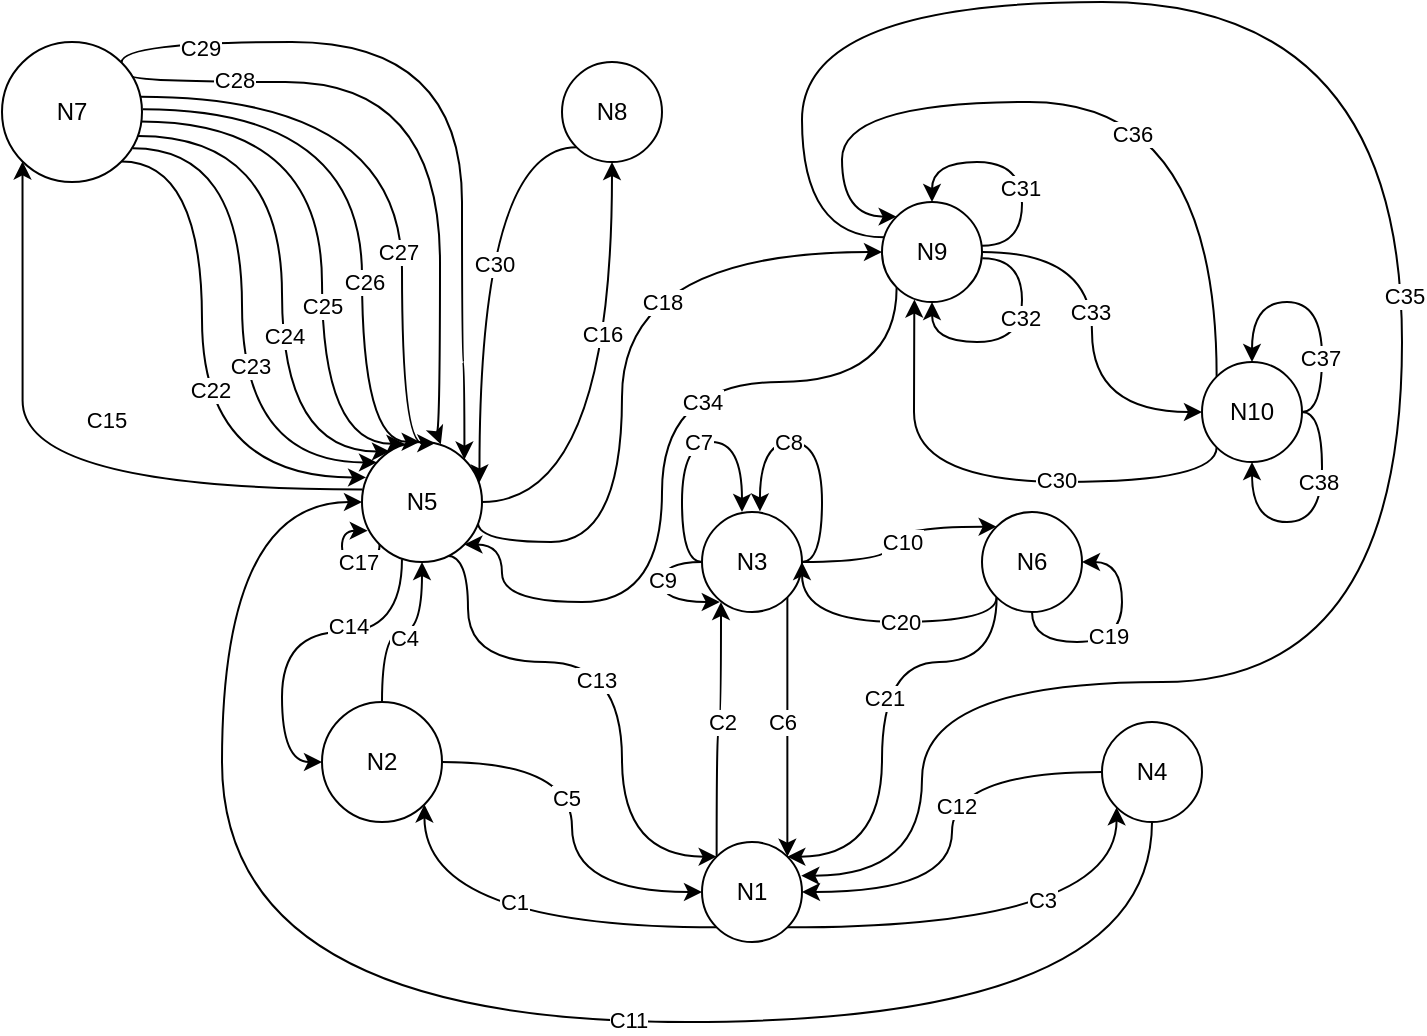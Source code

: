 <mxfile version="21.1.2" type="device">
  <diagram name="Страница 1" id="8CbFmlwksHfxtFffF9iG">
    <mxGraphModel dx="2514" dy="1096" grid="1" gridSize="10" guides="1" tooltips="1" connect="1" arrows="1" fold="1" page="1" pageScale="1" pageWidth="827" pageHeight="1169" math="0" shadow="0">
      <root>
        <mxCell id="0" />
        <mxCell id="1" parent="0" />
        <mxCell id="jedloqx28jn0vcMNuLZX-17" style="edgeStyle=orthogonalEdgeStyle;rounded=0;orthogonalLoop=1;jettySize=auto;html=1;exitX=0;exitY=1;exitDx=0;exitDy=0;entryX=1;entryY=1;entryDx=0;entryDy=0;curved=1;" parent="1" source="jedloqx28jn0vcMNuLZX-5" target="jedloqx28jn0vcMNuLZX-6" edge="1">
          <mxGeometry relative="1" as="geometry" />
        </mxCell>
        <mxCell id="jedloqx28jn0vcMNuLZX-23" value="&lt;div&gt;C1&lt;/div&gt;" style="edgeLabel;html=1;align=center;verticalAlign=middle;resizable=0;points=[];" parent="jedloqx28jn0vcMNuLZX-17" vertex="1" connectable="0">
          <mxGeometry x="-0.253" y="-5" relative="1" as="geometry">
            <mxPoint x="-24" y="-8" as="offset" />
          </mxGeometry>
        </mxCell>
        <mxCell id="jedloqx28jn0vcMNuLZX-18" style="edgeStyle=orthogonalEdgeStyle;rounded=0;orthogonalLoop=1;jettySize=auto;html=1;exitX=0;exitY=0;exitDx=0;exitDy=0;curved=1;entryX=0.19;entryY=0.901;entryDx=0;entryDy=0;entryPerimeter=0;" parent="1" source="jedloqx28jn0vcMNuLZX-5" target="jedloqx28jn0vcMNuLZX-7" edge="1">
          <mxGeometry relative="1" as="geometry" />
        </mxCell>
        <mxCell id="jedloqx28jn0vcMNuLZX-24" value="&lt;div&gt;C2&lt;/div&gt;" style="edgeLabel;html=1;align=center;verticalAlign=middle;resizable=0;points=[];" parent="jedloqx28jn0vcMNuLZX-18" vertex="1" connectable="0">
          <mxGeometry x="-0.278" y="-2" relative="1" as="geometry">
            <mxPoint y="-21" as="offset" />
          </mxGeometry>
        </mxCell>
        <mxCell id="jedloqx28jn0vcMNuLZX-19" style="edgeStyle=orthogonalEdgeStyle;rounded=0;orthogonalLoop=1;jettySize=auto;html=1;exitX=1;exitY=1;exitDx=0;exitDy=0;entryX=0;entryY=1;entryDx=0;entryDy=0;curved=1;" parent="1" source="jedloqx28jn0vcMNuLZX-5" target="jedloqx28jn0vcMNuLZX-8" edge="1">
          <mxGeometry relative="1" as="geometry" />
        </mxCell>
        <mxCell id="jedloqx28jn0vcMNuLZX-25" value="C3" style="edgeLabel;html=1;align=center;verticalAlign=middle;resizable=0;points=[];" parent="jedloqx28jn0vcMNuLZX-19" vertex="1" connectable="0">
          <mxGeometry x="0.134" y="7" relative="1" as="geometry">
            <mxPoint y="-7" as="offset" />
          </mxGeometry>
        </mxCell>
        <mxCell id="jedloqx28jn0vcMNuLZX-5" value="N1" style="ellipse;whiteSpace=wrap;html=1;aspect=fixed;" parent="1" vertex="1">
          <mxGeometry x="340" y="750" width="50" height="50" as="geometry" />
        </mxCell>
        <mxCell id="jedloqx28jn0vcMNuLZX-20" style="edgeStyle=orthogonalEdgeStyle;rounded=0;orthogonalLoop=1;jettySize=auto;html=1;exitX=1;exitY=0.5;exitDx=0;exitDy=0;entryX=0;entryY=0.5;entryDx=0;entryDy=0;curved=1;" parent="1" source="jedloqx28jn0vcMNuLZX-6" target="jedloqx28jn0vcMNuLZX-5" edge="1">
          <mxGeometry relative="1" as="geometry" />
        </mxCell>
        <mxCell id="jedloqx28jn0vcMNuLZX-22" value="&lt;div&gt;C5&lt;/div&gt;" style="edgeLabel;html=1;align=center;verticalAlign=middle;resizable=0;points=[];" parent="jedloqx28jn0vcMNuLZX-20" vertex="1" connectable="0">
          <mxGeometry x="-0.194" y="-2" relative="1" as="geometry">
            <mxPoint x="-1" y="4" as="offset" />
          </mxGeometry>
        </mxCell>
        <mxCell id="jedloqx28jn0vcMNuLZX-21" style="edgeStyle=orthogonalEdgeStyle;rounded=0;orthogonalLoop=1;jettySize=auto;html=1;exitX=0.5;exitY=0;exitDx=0;exitDy=0;entryX=0.5;entryY=1;entryDx=0;entryDy=0;curved=1;" parent="1" source="jedloqx28jn0vcMNuLZX-6" target="jedloqx28jn0vcMNuLZX-9" edge="1">
          <mxGeometry relative="1" as="geometry" />
        </mxCell>
        <mxCell id="jedloqx28jn0vcMNuLZX-26" value="C4" style="edgeLabel;html=1;align=center;verticalAlign=middle;resizable=0;points=[];" parent="jedloqx28jn0vcMNuLZX-21" vertex="1" connectable="0">
          <mxGeometry x="0.143" y="1" relative="1" as="geometry">
            <mxPoint x="-6" y="4" as="offset" />
          </mxGeometry>
        </mxCell>
        <mxCell id="jedloqx28jn0vcMNuLZX-6" value="N2" style="ellipse;whiteSpace=wrap;html=1;aspect=fixed;" parent="1" vertex="1">
          <mxGeometry x="150" y="680" width="60" height="60" as="geometry" />
        </mxCell>
        <mxCell id="jedloqx28jn0vcMNuLZX-27" style="edgeStyle=orthogonalEdgeStyle;rounded=0;orthogonalLoop=1;jettySize=auto;html=1;exitX=1;exitY=1;exitDx=0;exitDy=0;entryX=1;entryY=0;entryDx=0;entryDy=0;curved=1;" parent="1" source="jedloqx28jn0vcMNuLZX-7" target="jedloqx28jn0vcMNuLZX-5" edge="1">
          <mxGeometry relative="1" as="geometry" />
        </mxCell>
        <mxCell id="jedloqx28jn0vcMNuLZX-29" value="&lt;div&gt;C6&lt;/div&gt;" style="edgeLabel;html=1;align=center;verticalAlign=middle;resizable=0;points=[];" parent="jedloqx28jn0vcMNuLZX-27" vertex="1" connectable="0">
          <mxGeometry x="0.054" y="4" relative="1" as="geometry">
            <mxPoint x="-7" y="-6" as="offset" />
          </mxGeometry>
        </mxCell>
        <mxCell id="yAhBsMz5c8Y_RLKuhSOs-9" value="C10" style="edgeStyle=orthogonalEdgeStyle;shape=connector;curved=1;rounded=0;orthogonalLoop=1;jettySize=auto;html=1;exitX=1;exitY=0.5;exitDx=0;exitDy=0;entryX=0;entryY=0;entryDx=0;entryDy=0;labelBackgroundColor=default;strokeColor=default;fontFamily=Helvetica;fontSize=11;fontColor=default;endArrow=classic;" parent="1" source="jedloqx28jn0vcMNuLZX-7" target="jedloqx28jn0vcMNuLZX-10" edge="1">
          <mxGeometry x="-0.044" y="-5" relative="1" as="geometry">
            <Array as="points">
              <mxPoint x="435" y="610" />
              <mxPoint x="435" y="592" />
            </Array>
            <mxPoint as="offset" />
          </mxGeometry>
        </mxCell>
        <mxCell id="jedloqx28jn0vcMNuLZX-7" value="&lt;div&gt;N3&lt;/div&gt;" style="ellipse;whiteSpace=wrap;html=1;aspect=fixed;" parent="1" vertex="1">
          <mxGeometry x="340" y="585" width="50" height="50" as="geometry" />
        </mxCell>
        <mxCell id="jedloqx28jn0vcMNuLZX-38" style="edgeStyle=orthogonalEdgeStyle;rounded=0;orthogonalLoop=1;jettySize=auto;html=1;exitX=0;exitY=0.5;exitDx=0;exitDy=0;entryX=1;entryY=0.5;entryDx=0;entryDy=0;curved=1;" parent="1" source="jedloqx28jn0vcMNuLZX-8" target="jedloqx28jn0vcMNuLZX-5" edge="1">
          <mxGeometry relative="1" as="geometry" />
        </mxCell>
        <mxCell id="jedloqx28jn0vcMNuLZX-43" value="C12" style="edgeLabel;html=1;align=center;verticalAlign=middle;resizable=0;points=[];" parent="jedloqx28jn0vcMNuLZX-38" vertex="1" connectable="0">
          <mxGeometry x="0.054" y="2" relative="1" as="geometry">
            <mxPoint y="-19" as="offset" />
          </mxGeometry>
        </mxCell>
        <mxCell id="yAhBsMz5c8Y_RLKuhSOs-1" style="edgeStyle=orthogonalEdgeStyle;shape=connector;curved=1;rounded=0;orthogonalLoop=1;jettySize=auto;html=1;exitX=0.5;exitY=1;exitDx=0;exitDy=0;entryX=0;entryY=0.5;entryDx=0;entryDy=0;labelBackgroundColor=default;strokeColor=default;fontFamily=Helvetica;fontSize=11;fontColor=default;endArrow=classic;" parent="1" source="jedloqx28jn0vcMNuLZX-8" target="jedloqx28jn0vcMNuLZX-9" edge="1">
          <mxGeometry relative="1" as="geometry">
            <Array as="points">
              <mxPoint x="565" y="840" />
              <mxPoint x="100" y="840" />
              <mxPoint x="100" y="580" />
            </Array>
          </mxGeometry>
        </mxCell>
        <mxCell id="yAhBsMz5c8Y_RLKuhSOs-2" value="C11" style="edgeLabel;html=1;align=center;verticalAlign=middle;resizable=0;points=[];fontSize=11;fontFamily=Helvetica;fontColor=default;" parent="yAhBsMz5c8Y_RLKuhSOs-1" vertex="1" connectable="0">
          <mxGeometry x="-0.19" y="-1" relative="1" as="geometry">
            <mxPoint as="offset" />
          </mxGeometry>
        </mxCell>
        <mxCell id="jedloqx28jn0vcMNuLZX-8" value="&lt;div&gt;N4&lt;/div&gt;" style="ellipse;whiteSpace=wrap;html=1;aspect=fixed;" parent="1" vertex="1">
          <mxGeometry x="540" y="690" width="50" height="50" as="geometry" />
        </mxCell>
        <mxCell id="jedloqx28jn0vcMNuLZX-44" style="edgeStyle=orthogonalEdgeStyle;rounded=0;orthogonalLoop=1;jettySize=auto;html=1;exitX=0.71;exitY=0.947;exitDx=0;exitDy=0;entryX=0;entryY=0;entryDx=0;entryDy=0;curved=1;exitPerimeter=0;" parent="1" source="jedloqx28jn0vcMNuLZX-9" target="jedloqx28jn0vcMNuLZX-5" edge="1">
          <mxGeometry relative="1" as="geometry">
            <Array as="points">
              <mxPoint x="223" y="607" />
              <mxPoint x="223" y="660" />
              <mxPoint x="300" y="660" />
              <mxPoint x="300" y="757" />
            </Array>
          </mxGeometry>
        </mxCell>
        <mxCell id="yAhBsMz5c8Y_RLKuhSOs-6" value="C13" style="edgeLabel;html=1;align=center;verticalAlign=middle;resizable=0;points=[];fontSize=11;fontFamily=Helvetica;fontColor=default;" parent="jedloqx28jn0vcMNuLZX-44" vertex="1" connectable="0">
          <mxGeometry x="-0.111" y="-9" relative="1" as="geometry">
            <mxPoint as="offset" />
          </mxGeometry>
        </mxCell>
        <mxCell id="jedloqx28jn0vcMNuLZX-45" style="edgeStyle=orthogonalEdgeStyle;rounded=0;orthogonalLoop=1;jettySize=auto;html=1;entryX=0;entryY=1;entryDx=0;entryDy=0;curved=1;exitX=0.004;exitY=0.395;exitDx=0;exitDy=0;exitPerimeter=0;" parent="1" source="jedloqx28jn0vcMNuLZX-9" target="jedloqx28jn0vcMNuLZX-11" edge="1">
          <mxGeometry relative="1" as="geometry">
            <mxPoint x="169" y="574" as="sourcePoint" />
          </mxGeometry>
        </mxCell>
        <mxCell id="yAhBsMz5c8Y_RLKuhSOs-8" value="C15" style="edgeLabel;html=1;align=center;verticalAlign=middle;resizable=0;points=[];fontSize=11;fontFamily=Helvetica;fontColor=default;" parent="jedloqx28jn0vcMNuLZX-45" vertex="1" connectable="0">
          <mxGeometry x="0.226" y="-41" relative="1" as="geometry">
            <mxPoint as="offset" />
          </mxGeometry>
        </mxCell>
        <mxCell id="jedloqx28jn0vcMNuLZX-50" style="edgeStyle=orthogonalEdgeStyle;rounded=0;orthogonalLoop=1;jettySize=auto;html=1;exitX=0.967;exitY=0.682;exitDx=0;exitDy=0;entryX=0;entryY=0.5;entryDx=0;entryDy=0;curved=1;exitPerimeter=0;" parent="1" source="jedloqx28jn0vcMNuLZX-9" target="jedloqx28jn0vcMNuLZX-13" edge="1">
          <mxGeometry relative="1" as="geometry">
            <Array as="points">
              <mxPoint x="229" y="591" />
              <mxPoint x="229" y="600" />
              <mxPoint x="300" y="600" />
              <mxPoint x="300" y="455" />
            </Array>
          </mxGeometry>
        </mxCell>
        <mxCell id="jedloqx28jn0vcMNuLZX-51" value="C18" style="edgeLabel;html=1;align=center;verticalAlign=middle;resizable=0;points=[];" parent="jedloqx28jn0vcMNuLZX-50" vertex="1" connectable="0">
          <mxGeometry x="0.057" y="-22" relative="1" as="geometry">
            <mxPoint x="-2" y="-13" as="offset" />
          </mxGeometry>
        </mxCell>
        <mxCell id="jedloqx28jn0vcMNuLZX-74" style="edgeStyle=orthogonalEdgeStyle;rounded=0;orthogonalLoop=1;jettySize=auto;html=1;entryX=0.5;entryY=1;entryDx=0;entryDy=0;curved=1;exitX=1;exitY=0.5;exitDx=0;exitDy=0;" parent="1" source="jedloqx28jn0vcMNuLZX-9" target="jedloqx28jn0vcMNuLZX-12" edge="1">
          <mxGeometry relative="1" as="geometry">
            <mxPoint x="250" y="580" as="sourcePoint" />
          </mxGeometry>
        </mxCell>
        <mxCell id="jedloqx28jn0vcMNuLZX-78" value="C16" style="edgeLabel;html=1;align=center;verticalAlign=middle;resizable=0;points=[];" parent="jedloqx28jn0vcMNuLZX-74" vertex="1" connectable="0">
          <mxGeometry x="0.269" y="5" relative="1" as="geometry">
            <mxPoint as="offset" />
          </mxGeometry>
        </mxCell>
        <mxCell id="jedloqx28jn0vcMNuLZX-82" style="edgeStyle=orthogonalEdgeStyle;rounded=0;orthogonalLoop=1;jettySize=auto;html=1;exitX=0.333;exitY=0.978;exitDx=0;exitDy=0;entryX=0;entryY=0.5;entryDx=0;entryDy=0;curved=1;exitPerimeter=0;" parent="1" source="jedloqx28jn0vcMNuLZX-9" target="jedloqx28jn0vcMNuLZX-6" edge="1">
          <mxGeometry relative="1" as="geometry" />
        </mxCell>
        <mxCell id="yAhBsMz5c8Y_RLKuhSOs-7" value="C14" style="edgeLabel;html=1;align=center;verticalAlign=middle;resizable=0;points=[];fontSize=11;fontFamily=Helvetica;fontColor=default;" parent="jedloqx28jn0vcMNuLZX-82" vertex="1" connectable="0">
          <mxGeometry x="-0.297" y="-3" relative="1" as="geometry">
            <mxPoint as="offset" />
          </mxGeometry>
        </mxCell>
        <mxCell id="jedloqx28jn0vcMNuLZX-9" value="&lt;div&gt;N5&lt;/div&gt;" style="ellipse;whiteSpace=wrap;html=1;aspect=fixed;" parent="1" vertex="1">
          <mxGeometry x="170" y="550" width="60" height="60" as="geometry" />
        </mxCell>
        <mxCell id="jedloqx28jn0vcMNuLZX-55" style="edgeStyle=orthogonalEdgeStyle;rounded=0;orthogonalLoop=1;jettySize=auto;html=1;exitX=0;exitY=1;exitDx=0;exitDy=0;entryX=1;entryY=0;entryDx=0;entryDy=0;curved=1;" parent="1" source="jedloqx28jn0vcMNuLZX-10" target="jedloqx28jn0vcMNuLZX-5" edge="1">
          <mxGeometry relative="1" as="geometry">
            <Array as="points">
              <mxPoint x="487" y="660" />
              <mxPoint x="430" y="660" />
              <mxPoint x="430" y="757" />
            </Array>
          </mxGeometry>
        </mxCell>
        <mxCell id="jedloqx28jn0vcMNuLZX-56" value="C21" style="edgeLabel;html=1;align=center;verticalAlign=middle;resizable=0;points=[];" parent="jedloqx28jn0vcMNuLZX-55" vertex="1" connectable="0">
          <mxGeometry x="-0.088" y="1" relative="1" as="geometry">
            <mxPoint as="offset" />
          </mxGeometry>
        </mxCell>
        <mxCell id="yAhBsMz5c8Y_RLKuhSOs-10" style="edgeStyle=orthogonalEdgeStyle;shape=connector;curved=1;rounded=0;orthogonalLoop=1;jettySize=auto;html=1;exitX=0;exitY=1;exitDx=0;exitDy=0;entryX=1;entryY=0.5;entryDx=0;entryDy=0;labelBackgroundColor=default;strokeColor=default;fontFamily=Helvetica;fontSize=11;fontColor=default;endArrow=classic;" parent="1" source="jedloqx28jn0vcMNuLZX-10" target="jedloqx28jn0vcMNuLZX-7" edge="1">
          <mxGeometry relative="1" as="geometry">
            <Array as="points">
              <mxPoint x="487" y="640" />
              <mxPoint x="390" y="640" />
            </Array>
          </mxGeometry>
        </mxCell>
        <mxCell id="yAhBsMz5c8Y_RLKuhSOs-11" value="C20" style="edgeLabel;html=1;align=center;verticalAlign=middle;resizable=0;points=[];fontSize=11;fontFamily=Helvetica;fontColor=default;" parent="yAhBsMz5c8Y_RLKuhSOs-10" vertex="1" connectable="0">
          <mxGeometry x="-0.124" relative="1" as="geometry">
            <mxPoint as="offset" />
          </mxGeometry>
        </mxCell>
        <mxCell id="jedloqx28jn0vcMNuLZX-10" value="N6" style="ellipse;whiteSpace=wrap;html=1;aspect=fixed;" parent="1" vertex="1">
          <mxGeometry x="480" y="585" width="50" height="50" as="geometry" />
        </mxCell>
        <mxCell id="jedloqx28jn0vcMNuLZX-46" style="edgeStyle=orthogonalEdgeStyle;rounded=0;orthogonalLoop=1;jettySize=auto;html=1;exitX=1;exitY=1;exitDx=0;exitDy=0;curved=1;entryX=0.034;entryY=0.295;entryDx=0;entryDy=0;entryPerimeter=0;" parent="1" source="jedloqx28jn0vcMNuLZX-11" target="jedloqx28jn0vcMNuLZX-9" edge="1">
          <mxGeometry relative="1" as="geometry">
            <mxPoint x="181" y="556" as="targetPoint" />
            <Array as="points">
              <mxPoint x="90" y="410" />
              <mxPoint x="90" y="568" />
            </Array>
          </mxGeometry>
        </mxCell>
        <mxCell id="yAhBsMz5c8Y_RLKuhSOs-19" value="C22" style="edgeLabel;html=1;align=center;verticalAlign=middle;resizable=0;points=[];fontSize=11;fontFamily=Helvetica;fontColor=default;" parent="jedloqx28jn0vcMNuLZX-46" vertex="1" connectable="0">
          <mxGeometry x="-0.84" y="-2" relative="1" as="geometry">
            <mxPoint x="21" y="112" as="offset" />
          </mxGeometry>
        </mxCell>
        <mxCell id="yAhBsMz5c8Y_RLKuhSOs-12" style="edgeStyle=orthogonalEdgeStyle;shape=connector;curved=1;rounded=0;orthogonalLoop=1;jettySize=auto;html=1;exitX=0.933;exitY=0.759;exitDx=0;exitDy=0;entryX=0.125;entryY=0.17;entryDx=0;entryDy=0;entryPerimeter=0;labelBackgroundColor=default;strokeColor=default;fontFamily=Helvetica;fontSize=11;fontColor=default;endArrow=classic;exitPerimeter=0;" parent="1" source="jedloqx28jn0vcMNuLZX-11" target="jedloqx28jn0vcMNuLZX-9" edge="1">
          <mxGeometry relative="1" as="geometry">
            <Array as="points">
              <mxPoint x="110" y="403" />
              <mxPoint x="110" y="560" />
            </Array>
          </mxGeometry>
        </mxCell>
        <mxCell id="yAhBsMz5c8Y_RLKuhSOs-20" value="C23" style="edgeLabel;html=1;align=center;verticalAlign=middle;resizable=0;points=[];fontSize=11;fontFamily=Helvetica;fontColor=default;" parent="yAhBsMz5c8Y_RLKuhSOs-12" vertex="1" connectable="0">
          <mxGeometry x="-0.643" y="-9" relative="1" as="geometry">
            <mxPoint x="8" y="100" as="offset" />
          </mxGeometry>
        </mxCell>
        <mxCell id="yAhBsMz5c8Y_RLKuhSOs-14" style="edgeStyle=orthogonalEdgeStyle;shape=connector;curved=1;rounded=0;orthogonalLoop=1;jettySize=auto;html=1;exitX=0.971;exitY=0.672;exitDx=0;exitDy=0;entryX=0.233;entryY=0.079;entryDx=0;entryDy=0;entryPerimeter=0;labelBackgroundColor=default;strokeColor=default;fontFamily=Helvetica;fontSize=11;fontColor=default;endArrow=classic;exitPerimeter=0;" parent="1" source="jedloqx28jn0vcMNuLZX-11" target="jedloqx28jn0vcMNuLZX-9" edge="1">
          <mxGeometry relative="1" as="geometry">
            <Array as="points">
              <mxPoint x="130" y="397" />
              <mxPoint x="130" y="555" />
            </Array>
          </mxGeometry>
        </mxCell>
        <mxCell id="yAhBsMz5c8Y_RLKuhSOs-21" value="C24" style="edgeLabel;html=1;align=center;verticalAlign=middle;resizable=0;points=[];fontSize=11;fontFamily=Helvetica;fontColor=default;" parent="yAhBsMz5c8Y_RLKuhSOs-14" vertex="1" connectable="0">
          <mxGeometry x="-0.613" y="-11" relative="1" as="geometry">
            <mxPoint x="18" y="89" as="offset" />
          </mxGeometry>
        </mxCell>
        <mxCell id="yAhBsMz5c8Y_RLKuhSOs-15" style="edgeStyle=orthogonalEdgeStyle;shape=connector;curved=1;rounded=0;orthogonalLoop=1;jettySize=auto;html=1;exitX=0.988;exitY=0.568;exitDx=0;exitDy=0;entryX=0.354;entryY=0.015;entryDx=0;entryDy=0;entryPerimeter=0;labelBackgroundColor=default;strokeColor=default;fontFamily=Helvetica;fontSize=11;fontColor=default;endArrow=classic;exitPerimeter=0;" parent="1" source="jedloqx28jn0vcMNuLZX-11" target="jedloqx28jn0vcMNuLZX-9" edge="1">
          <mxGeometry relative="1" as="geometry">
            <Array as="points">
              <mxPoint x="150" y="390" />
              <mxPoint x="150" y="551" />
            </Array>
          </mxGeometry>
        </mxCell>
        <mxCell id="yAhBsMz5c8Y_RLKuhSOs-22" value="C25" style="edgeLabel;html=1;align=center;verticalAlign=middle;resizable=0;points=[];fontSize=11;fontFamily=Helvetica;fontColor=default;" parent="yAhBsMz5c8Y_RLKuhSOs-15" vertex="1" connectable="0">
          <mxGeometry x="-0.742" y="-4" relative="1" as="geometry">
            <mxPoint x="53" y="88" as="offset" />
          </mxGeometry>
        </mxCell>
        <mxCell id="yAhBsMz5c8Y_RLKuhSOs-16" style="edgeStyle=orthogonalEdgeStyle;shape=connector;curved=1;rounded=0;orthogonalLoop=1;jettySize=auto;html=1;exitX=1.006;exitY=0.48;exitDx=0;exitDy=0;entryX=0.481;entryY=-0.002;entryDx=0;entryDy=0;entryPerimeter=0;labelBackgroundColor=default;strokeColor=default;fontFamily=Helvetica;fontSize=11;fontColor=default;endArrow=classic;exitPerimeter=0;" parent="1" source="jedloqx28jn0vcMNuLZX-11" target="jedloqx28jn0vcMNuLZX-9" edge="1">
          <mxGeometry relative="1" as="geometry">
            <Array as="points">
              <mxPoint x="170" y="384" />
              <mxPoint x="170" y="550" />
            </Array>
          </mxGeometry>
        </mxCell>
        <mxCell id="yAhBsMz5c8Y_RLKuhSOs-23" value="C26" style="edgeLabel;html=1;align=center;verticalAlign=middle;resizable=0;points=[];fontSize=11;fontFamily=Helvetica;fontColor=default;" parent="yAhBsMz5c8Y_RLKuhSOs-16" vertex="1" connectable="0">
          <mxGeometry x="-0.914" y="-1" relative="1" as="geometry">
            <mxPoint x="97" y="85" as="offset" />
          </mxGeometry>
        </mxCell>
        <mxCell id="yAhBsMz5c8Y_RLKuhSOs-17" style="edgeStyle=orthogonalEdgeStyle;shape=connector;curved=1;rounded=0;orthogonalLoop=1;jettySize=auto;html=1;exitX=0.988;exitY=0.391;exitDx=0;exitDy=0;entryX=0.611;entryY=0.01;entryDx=0;entryDy=0;entryPerimeter=0;labelBackgroundColor=default;strokeColor=default;fontFamily=Helvetica;fontSize=11;fontColor=default;endArrow=classic;exitPerimeter=0;" parent="1" source="jedloqx28jn0vcMNuLZX-11" target="jedloqx28jn0vcMNuLZX-9" edge="1">
          <mxGeometry relative="1" as="geometry">
            <Array as="points">
              <mxPoint x="190" y="377" />
              <mxPoint x="190" y="551" />
            </Array>
          </mxGeometry>
        </mxCell>
        <mxCell id="yAhBsMz5c8Y_RLKuhSOs-24" value="C27" style="edgeLabel;html=1;align=center;verticalAlign=middle;resizable=0;points=[];fontSize=11;fontFamily=Helvetica;fontColor=default;" parent="yAhBsMz5c8Y_RLKuhSOs-17" vertex="1" connectable="0">
          <mxGeometry x="-0.749" y="-4" relative="1" as="geometry">
            <mxPoint x="89" y="73" as="offset" />
          </mxGeometry>
        </mxCell>
        <mxCell id="yAhBsMz5c8Y_RLKuhSOs-26" style="edgeStyle=orthogonalEdgeStyle;shape=connector;curved=1;rounded=0;orthogonalLoop=1;jettySize=auto;html=1;exitX=1;exitY=0;exitDx=0;exitDy=0;entryX=1;entryY=0;entryDx=0;entryDy=0;labelBackgroundColor=default;strokeColor=default;fontFamily=Helvetica;fontSize=11;fontColor=default;endArrow=classic;" parent="1" source="jedloqx28jn0vcMNuLZX-11" target="jedloqx28jn0vcMNuLZX-9" edge="1">
          <mxGeometry relative="1" as="geometry">
            <Array as="points">
              <mxPoint x="50" y="350" />
              <mxPoint x="220" y="350" />
              <mxPoint x="220" y="510" />
              <mxPoint x="221" y="510" />
            </Array>
          </mxGeometry>
        </mxCell>
        <mxCell id="yAhBsMz5c8Y_RLKuhSOs-27" value="С29" style="edgeLabel;html=1;align=center;verticalAlign=middle;resizable=0;points=[];fontSize=11;fontFamily=Helvetica;fontColor=default;" parent="yAhBsMz5c8Y_RLKuhSOs-26" vertex="1" connectable="0">
          <mxGeometry x="-0.749" y="-3" relative="1" as="geometry">
            <mxPoint as="offset" />
          </mxGeometry>
        </mxCell>
        <mxCell id="yAhBsMz5c8Y_RLKuhSOs-28" style="edgeStyle=orthogonalEdgeStyle;shape=connector;curved=1;rounded=0;orthogonalLoop=1;jettySize=auto;html=1;exitX=0.922;exitY=0.237;exitDx=0;exitDy=0;entryX=0.657;entryY=0.019;entryDx=0;entryDy=0;entryPerimeter=0;labelBackgroundColor=default;strokeColor=default;fontFamily=Helvetica;fontSize=11;fontColor=default;endArrow=classic;exitPerimeter=0;" parent="1" source="jedloqx28jn0vcMNuLZX-11" target="jedloqx28jn0vcMNuLZX-9" edge="1">
          <mxGeometry relative="1" as="geometry">
            <Array as="points">
              <mxPoint x="55" y="370" />
              <mxPoint x="209" y="370" />
              <mxPoint x="209" y="550" />
              <mxPoint x="209" y="550" />
            </Array>
          </mxGeometry>
        </mxCell>
        <mxCell id="yAhBsMz5c8Y_RLKuhSOs-29" value="С28" style="edgeLabel;html=1;align=center;verticalAlign=middle;resizable=0;points=[];fontSize=11;fontFamily=Helvetica;fontColor=default;" parent="yAhBsMz5c8Y_RLKuhSOs-28" vertex="1" connectable="0">
          <mxGeometry x="-0.679" y="1" relative="1" as="geometry">
            <mxPoint as="offset" />
          </mxGeometry>
        </mxCell>
        <mxCell id="jedloqx28jn0vcMNuLZX-11" value="N7" style="ellipse;whiteSpace=wrap;html=1;aspect=fixed;" parent="1" vertex="1">
          <mxGeometry x="-10" y="350" width="70" height="70" as="geometry" />
        </mxCell>
        <mxCell id="jedloqx28jn0vcMNuLZX-76" style="edgeStyle=orthogonalEdgeStyle;rounded=0;orthogonalLoop=1;jettySize=auto;html=1;exitX=0;exitY=1;exitDx=0;exitDy=0;curved=1;entryX=0.979;entryY=0.337;entryDx=0;entryDy=0;entryPerimeter=0;" parent="1" source="jedloqx28jn0vcMNuLZX-12" target="jedloqx28jn0vcMNuLZX-9" edge="1">
          <mxGeometry relative="1" as="geometry">
            <mxPoint x="230" y="570" as="targetPoint" />
          </mxGeometry>
        </mxCell>
        <mxCell id="jedloqx28jn0vcMNuLZX-77" value="С30" style="edgeLabel;html=1;align=center;verticalAlign=middle;resizable=0;points=[];" parent="jedloqx28jn0vcMNuLZX-76" vertex="1" connectable="0">
          <mxGeometry x="-0.008" y="2" relative="1" as="geometry">
            <mxPoint x="5" as="offset" />
          </mxGeometry>
        </mxCell>
        <mxCell id="jedloqx28jn0vcMNuLZX-12" value="&lt;div&gt;N8&lt;/div&gt;" style="ellipse;whiteSpace=wrap;html=1;aspect=fixed;" parent="1" vertex="1">
          <mxGeometry x="270" y="360" width="50" height="50" as="geometry" />
        </mxCell>
        <mxCell id="jedloqx28jn0vcMNuLZX-63" style="edgeStyle=orthogonalEdgeStyle;rounded=0;orthogonalLoop=1;jettySize=auto;html=1;exitX=1;exitY=0.5;exitDx=0;exitDy=0;entryX=0;entryY=0.5;entryDx=0;entryDy=0;curved=1;" parent="1" source="jedloqx28jn0vcMNuLZX-13" target="jedloqx28jn0vcMNuLZX-14" edge="1">
          <mxGeometry relative="1" as="geometry" />
        </mxCell>
        <mxCell id="yAhBsMz5c8Y_RLKuhSOs-30" value="С33" style="edgeLabel;html=1;align=center;verticalAlign=middle;resizable=0;points=[];fontSize=11;fontFamily=Helvetica;fontColor=default;" parent="jedloqx28jn0vcMNuLZX-63" vertex="1" connectable="0">
          <mxGeometry x="-0.105" y="-1" relative="1" as="geometry">
            <mxPoint as="offset" />
          </mxGeometry>
        </mxCell>
        <mxCell id="yAhBsMz5c8Y_RLKuhSOs-5" style="edgeStyle=orthogonalEdgeStyle;shape=connector;curved=1;rounded=0;orthogonalLoop=1;jettySize=auto;html=1;exitX=0;exitY=1;exitDx=0;exitDy=0;entryX=1;entryY=1;entryDx=0;entryDy=0;labelBackgroundColor=default;strokeColor=default;fontFamily=Helvetica;fontSize=11;fontColor=default;endArrow=classic;" parent="1" source="jedloqx28jn0vcMNuLZX-13" target="jedloqx28jn0vcMNuLZX-9" edge="1">
          <mxGeometry relative="1" as="geometry">
            <Array as="points">
              <mxPoint x="437" y="520" />
              <mxPoint x="320" y="520" />
              <mxPoint x="320" y="630" />
              <mxPoint x="240" y="630" />
              <mxPoint x="240" y="601" />
            </Array>
          </mxGeometry>
        </mxCell>
        <mxCell id="yAhBsMz5c8Y_RLKuhSOs-31" value="С34" style="edgeLabel;html=1;align=center;verticalAlign=middle;resizable=0;points=[];fontSize=11;fontFamily=Helvetica;fontColor=default;" parent="yAhBsMz5c8Y_RLKuhSOs-5" vertex="1" connectable="0">
          <mxGeometry x="0.147" y="-1" relative="1" as="geometry">
            <mxPoint x="21" y="-56" as="offset" />
          </mxGeometry>
        </mxCell>
        <mxCell id="yAhBsMz5c8Y_RLKuhSOs-32" style="edgeStyle=orthogonalEdgeStyle;shape=connector;curved=1;rounded=0;orthogonalLoop=1;jettySize=auto;html=1;exitX=0.022;exitY=0.353;exitDx=0;exitDy=0;entryX=0.993;entryY=0.337;entryDx=0;entryDy=0;entryPerimeter=0;labelBackgroundColor=default;strokeColor=default;fontFamily=Helvetica;fontSize=11;fontColor=default;endArrow=classic;exitPerimeter=0;" parent="1" source="jedloqx28jn0vcMNuLZX-13" target="jedloqx28jn0vcMNuLZX-5" edge="1">
          <mxGeometry relative="1" as="geometry">
            <Array as="points">
              <mxPoint x="390" y="448" />
              <mxPoint x="390" y="330" />
              <mxPoint x="690" y="330" />
              <mxPoint x="690" y="670" />
              <mxPoint x="450" y="670" />
              <mxPoint x="450" y="767" />
            </Array>
          </mxGeometry>
        </mxCell>
        <mxCell id="yAhBsMz5c8Y_RLKuhSOs-33" value="С35" style="edgeLabel;html=1;align=center;verticalAlign=middle;resizable=0;points=[];fontSize=11;fontFamily=Helvetica;fontColor=default;" parent="yAhBsMz5c8Y_RLKuhSOs-32" vertex="1" connectable="0">
          <mxGeometry x="0.013" y="1" relative="1" as="geometry">
            <mxPoint as="offset" />
          </mxGeometry>
        </mxCell>
        <mxCell id="jedloqx28jn0vcMNuLZX-13" value="&lt;div&gt;N9&lt;/div&gt;" style="ellipse;whiteSpace=wrap;html=1;aspect=fixed;" parent="1" vertex="1">
          <mxGeometry x="430" y="430" width="50" height="50" as="geometry" />
        </mxCell>
        <mxCell id="jedloqx28jn0vcMNuLZX-67" style="edgeStyle=orthogonalEdgeStyle;rounded=0;orthogonalLoop=1;jettySize=auto;html=1;exitX=0;exitY=1;exitDx=0;exitDy=0;entryX=0.324;entryY=0.975;entryDx=0;entryDy=0;curved=1;entryPerimeter=0;" parent="1" source="jedloqx28jn0vcMNuLZX-14" target="jedloqx28jn0vcMNuLZX-13" edge="1">
          <mxGeometry relative="1" as="geometry">
            <Array as="points">
              <mxPoint x="597" y="570" />
              <mxPoint x="446" y="570" />
              <mxPoint x="446" y="500" />
            </Array>
          </mxGeometry>
        </mxCell>
        <mxCell id="jedloqx28jn0vcMNuLZX-68" value="C30" style="edgeLabel;html=1;align=center;verticalAlign=middle;resizable=0;points=[];" parent="jedloqx28jn0vcMNuLZX-67" vertex="1" connectable="0">
          <mxGeometry x="-0.248" y="-1" relative="1" as="geometry">
            <mxPoint as="offset" />
          </mxGeometry>
        </mxCell>
        <mxCell id="jedloqx28jn0vcMNuLZX-73" style="edgeStyle=orthogonalEdgeStyle;rounded=0;orthogonalLoop=1;jettySize=auto;html=1;exitX=0;exitY=0;exitDx=0;exitDy=0;entryX=0;entryY=0;entryDx=0;entryDy=0;curved=1;" parent="1" source="jedloqx28jn0vcMNuLZX-14" target="jedloqx28jn0vcMNuLZX-13" edge="1">
          <mxGeometry relative="1" as="geometry">
            <Array as="points">
              <mxPoint x="597" y="380" />
              <mxPoint x="410" y="380" />
              <mxPoint x="410" y="437" />
            </Array>
          </mxGeometry>
        </mxCell>
        <mxCell id="yAhBsMz5c8Y_RLKuhSOs-34" value="С36" style="edgeLabel;html=1;align=center;verticalAlign=middle;resizable=0;points=[];fontSize=11;fontFamily=Helvetica;fontColor=default;" parent="jedloqx28jn0vcMNuLZX-73" vertex="1" connectable="0">
          <mxGeometry x="-0.123" y="16" relative="1" as="geometry">
            <mxPoint as="offset" />
          </mxGeometry>
        </mxCell>
        <mxCell id="jedloqx28jn0vcMNuLZX-14" value="&lt;div&gt;N10&lt;/div&gt;" style="ellipse;whiteSpace=wrap;html=1;aspect=fixed;" parent="1" vertex="1">
          <mxGeometry x="590" y="510" width="50" height="50" as="geometry" />
        </mxCell>
        <mxCell id="jedloqx28jn0vcMNuLZX-31" style="edgeStyle=orthogonalEdgeStyle;rounded=0;orthogonalLoop=1;jettySize=auto;html=1;exitX=1;exitY=0.5;exitDx=0;exitDy=0;entryX=0.579;entryY=-0.006;entryDx=0;entryDy=0;curved=1;entryPerimeter=0;" parent="1" source="jedloqx28jn0vcMNuLZX-7" target="jedloqx28jn0vcMNuLZX-7" edge="1">
          <mxGeometry relative="1" as="geometry">
            <Array as="points">
              <mxPoint x="400" y="610" />
              <mxPoint x="400" y="550" />
              <mxPoint x="369" y="550" />
            </Array>
          </mxGeometry>
        </mxCell>
        <mxCell id="jedloqx28jn0vcMNuLZX-35" value="&lt;div&gt;C8&lt;/div&gt;" style="edgeLabel;html=1;align=center;verticalAlign=middle;resizable=0;points=[];" parent="jedloqx28jn0vcMNuLZX-31" vertex="1" connectable="0">
          <mxGeometry x="0.222" y="2" relative="1" as="geometry">
            <mxPoint x="-4" y="-2" as="offset" />
          </mxGeometry>
        </mxCell>
        <mxCell id="jedloqx28jn0vcMNuLZX-33" style="edgeStyle=orthogonalEdgeStyle;rounded=0;orthogonalLoop=1;jettySize=auto;html=1;exitX=0;exitY=0.5;exitDx=0;exitDy=0;entryX=0.417;entryY=-0.001;entryDx=0;entryDy=0;curved=1;entryPerimeter=0;" parent="1" source="jedloqx28jn0vcMNuLZX-7" target="jedloqx28jn0vcMNuLZX-7" edge="1">
          <mxGeometry relative="1" as="geometry">
            <Array as="points">
              <mxPoint x="330" y="610" />
              <mxPoint x="330" y="550" />
              <mxPoint x="360" y="550" />
              <mxPoint x="360" y="585" />
            </Array>
          </mxGeometry>
        </mxCell>
        <mxCell id="jedloqx28jn0vcMNuLZX-34" value="C7" style="edgeLabel;html=1;align=center;verticalAlign=middle;resizable=0;points=[];" parent="jedloqx28jn0vcMNuLZX-33" vertex="1" connectable="0">
          <mxGeometry x="0.15" relative="1" as="geometry">
            <mxPoint as="offset" />
          </mxGeometry>
        </mxCell>
        <mxCell id="jedloqx28jn0vcMNuLZX-57" style="edgeStyle=orthogonalEdgeStyle;rounded=0;orthogonalLoop=1;jettySize=auto;html=1;exitX=1.003;exitY=0.562;exitDx=0;exitDy=0;entryX=0.5;entryY=1;entryDx=0;entryDy=0;curved=1;exitPerimeter=0;" parent="1" source="jedloqx28jn0vcMNuLZX-13" target="jedloqx28jn0vcMNuLZX-13" edge="1">
          <mxGeometry relative="1" as="geometry">
            <Array as="points">
              <mxPoint x="500" y="458" />
              <mxPoint x="500" y="500" />
              <mxPoint x="455" y="500" />
            </Array>
          </mxGeometry>
        </mxCell>
        <mxCell id="jedloqx28jn0vcMNuLZX-60" value="C32" style="edgeLabel;html=1;align=center;verticalAlign=middle;resizable=0;points=[];" parent="jedloqx28jn0vcMNuLZX-57" vertex="1" connectable="0">
          <mxGeometry x="-0.215" y="-1" relative="1" as="geometry">
            <mxPoint as="offset" />
          </mxGeometry>
        </mxCell>
        <mxCell id="jedloqx28jn0vcMNuLZX-58" style="edgeStyle=orthogonalEdgeStyle;rounded=0;orthogonalLoop=1;jettySize=auto;html=1;exitX=0.998;exitY=0.438;exitDx=0;exitDy=0;entryX=0.5;entryY=0;entryDx=0;entryDy=0;curved=1;exitPerimeter=0;" parent="1" source="jedloqx28jn0vcMNuLZX-13" target="jedloqx28jn0vcMNuLZX-13" edge="1">
          <mxGeometry relative="1" as="geometry">
            <Array as="points">
              <mxPoint x="500" y="452" />
              <mxPoint x="500" y="410" />
              <mxPoint x="455" y="410" />
            </Array>
          </mxGeometry>
        </mxCell>
        <mxCell id="jedloqx28jn0vcMNuLZX-59" value="C31" style="edgeLabel;html=1;align=center;verticalAlign=middle;resizable=0;points=[];" parent="jedloqx28jn0vcMNuLZX-58" vertex="1" connectable="0">
          <mxGeometry x="-0.221" y="1" relative="1" as="geometry">
            <mxPoint as="offset" />
          </mxGeometry>
        </mxCell>
        <mxCell id="jedloqx28jn0vcMNuLZX-69" style="edgeStyle=orthogonalEdgeStyle;rounded=0;orthogonalLoop=1;jettySize=auto;html=1;exitX=1;exitY=0.5;exitDx=0;exitDy=0;entryX=0.5;entryY=1;entryDx=0;entryDy=0;curved=1;" parent="1" source="jedloqx28jn0vcMNuLZX-14" target="jedloqx28jn0vcMNuLZX-14" edge="1">
          <mxGeometry relative="1" as="geometry">
            <Array as="points">
              <mxPoint x="650" y="535" />
              <mxPoint x="650" y="590" />
              <mxPoint x="615" y="590" />
            </Array>
          </mxGeometry>
        </mxCell>
        <mxCell id="jedloqx28jn0vcMNuLZX-70" value="С38" style="edgeLabel;html=1;align=center;verticalAlign=middle;resizable=0;points=[];" parent="jedloqx28jn0vcMNuLZX-69" vertex="1" connectable="0">
          <mxGeometry x="-0.139" y="-2" relative="1" as="geometry">
            <mxPoint y="-11" as="offset" />
          </mxGeometry>
        </mxCell>
        <mxCell id="jedloqx28jn0vcMNuLZX-71" style="edgeStyle=orthogonalEdgeStyle;rounded=0;orthogonalLoop=1;jettySize=auto;html=1;exitX=1;exitY=0.5;exitDx=0;exitDy=0;entryX=0.5;entryY=0;entryDx=0;entryDy=0;curved=1;" parent="1" source="jedloqx28jn0vcMNuLZX-14" target="jedloqx28jn0vcMNuLZX-14" edge="1">
          <mxGeometry relative="1" as="geometry">
            <Array as="points">
              <mxPoint x="650" y="535" />
              <mxPoint x="650" y="480" />
              <mxPoint x="615" y="480" />
            </Array>
          </mxGeometry>
        </mxCell>
        <mxCell id="jedloqx28jn0vcMNuLZX-72" value="С37" style="edgeLabel;html=1;align=center;verticalAlign=middle;resizable=0;points=[];" parent="jedloqx28jn0vcMNuLZX-71" vertex="1" connectable="0">
          <mxGeometry x="-0.426" y="1" relative="1" as="geometry">
            <mxPoint as="offset" />
          </mxGeometry>
        </mxCell>
        <mxCell id="yAhBsMz5c8Y_RLKuhSOs-3" style="edgeStyle=orthogonalEdgeStyle;shape=connector;curved=1;rounded=0;orthogonalLoop=1;jettySize=auto;html=1;exitX=0.5;exitY=1;exitDx=0;exitDy=0;entryX=1;entryY=0.5;entryDx=0;entryDy=0;labelBackgroundColor=default;strokeColor=default;fontFamily=Helvetica;fontSize=11;fontColor=default;endArrow=classic;" parent="1" source="jedloqx28jn0vcMNuLZX-10" target="jedloqx28jn0vcMNuLZX-10" edge="1">
          <mxGeometry relative="1" as="geometry">
            <Array as="points">
              <mxPoint x="505" y="650" />
              <mxPoint x="550" y="650" />
              <mxPoint x="550" y="610" />
            </Array>
          </mxGeometry>
        </mxCell>
        <mxCell id="yAhBsMz5c8Y_RLKuhSOs-4" value="C19" style="edgeLabel;html=1;align=center;verticalAlign=middle;resizable=0;points=[];fontSize=11;fontFamily=Helvetica;fontColor=default;" parent="yAhBsMz5c8Y_RLKuhSOs-3" vertex="1" connectable="0">
          <mxGeometry x="-0.125" y="4" relative="1" as="geometry">
            <mxPoint y="1" as="offset" />
          </mxGeometry>
        </mxCell>
        <mxCell id="nQtd1Qmtmmhwb3LdTm5A-1" style="edgeStyle=orthogonalEdgeStyle;rounded=0;orthogonalLoop=1;jettySize=auto;html=1;exitX=0;exitY=0.5;exitDx=0;exitDy=0;entryX=0.177;entryY=0.901;entryDx=0;entryDy=0;entryPerimeter=0;curved=1;" edge="1" parent="1" source="jedloqx28jn0vcMNuLZX-7" target="jedloqx28jn0vcMNuLZX-7">
          <mxGeometry relative="1" as="geometry">
            <Array as="points">
              <mxPoint x="320" y="610" />
              <mxPoint x="320" y="630" />
              <mxPoint x="349" y="630" />
            </Array>
          </mxGeometry>
        </mxCell>
        <mxCell id="nQtd1Qmtmmhwb3LdTm5A-2" value="C9" style="edgeLabel;html=1;align=center;verticalAlign=middle;resizable=0;points=[];" vertex="1" connectable="0" parent="nQtd1Qmtmmhwb3LdTm5A-1">
          <mxGeometry x="-0.165" relative="1" as="geometry">
            <mxPoint as="offset" />
          </mxGeometry>
        </mxCell>
        <mxCell id="nQtd1Qmtmmhwb3LdTm5A-3" style="edgeStyle=orthogonalEdgeStyle;rounded=0;orthogonalLoop=1;jettySize=auto;html=1;exitX=0;exitY=1;exitDx=0;exitDy=0;entryX=0.048;entryY=0.739;entryDx=0;entryDy=0;entryPerimeter=0;curved=1;" edge="1" parent="1" source="jedloqx28jn0vcMNuLZX-9" target="jedloqx28jn0vcMNuLZX-9">
          <mxGeometry relative="1" as="geometry">
            <Array as="points">
              <mxPoint x="179" y="610" />
              <mxPoint x="160" y="610" />
              <mxPoint x="160" y="594" />
            </Array>
          </mxGeometry>
        </mxCell>
        <mxCell id="nQtd1Qmtmmhwb3LdTm5A-4" value="C17" style="edgeLabel;html=1;align=center;verticalAlign=middle;resizable=0;points=[];" vertex="1" connectable="0" parent="nQtd1Qmtmmhwb3LdTm5A-3">
          <mxGeometry x="-0.288" relative="1" as="geometry">
            <mxPoint as="offset" />
          </mxGeometry>
        </mxCell>
      </root>
    </mxGraphModel>
  </diagram>
</mxfile>
